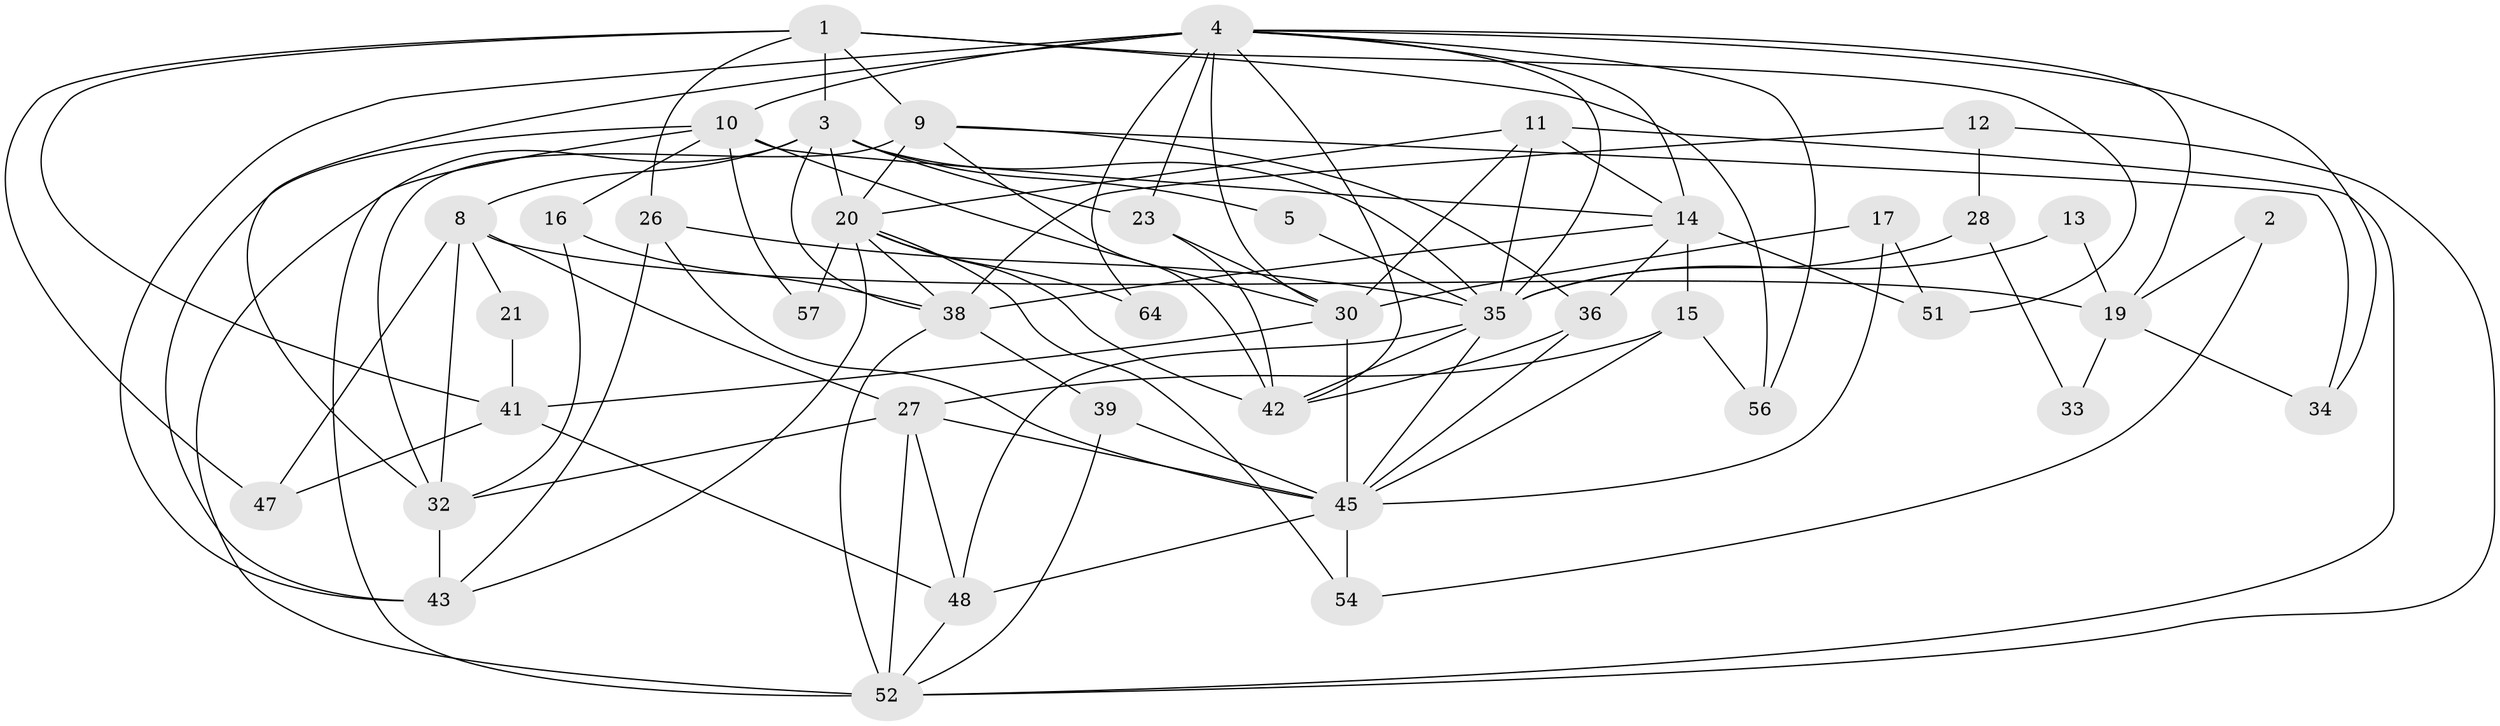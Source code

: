 // Generated by graph-tools (version 1.1) at 2025/23/03/03/25 07:23:59]
// undirected, 42 vertices, 104 edges
graph export_dot {
graph [start="1"]
  node [color=gray90,style=filled];
  1 [super="+6"];
  2;
  3 [super="+62"];
  4 [super="+7"];
  5;
  8 [super="+59"];
  9 [super="+65"];
  10 [super="+29"];
  11 [super="+22"];
  12;
  13;
  14 [super="+68"];
  15 [super="+50"];
  16;
  17 [super="+18"];
  19 [super="+46"];
  20 [super="+24"];
  21;
  23 [super="+25"];
  26 [super="+40"];
  27 [super="+31"];
  28;
  30 [super="+44"];
  32 [super="+37"];
  33;
  34;
  35 [super="+60"];
  36 [super="+67"];
  38 [super="+63"];
  39;
  41 [super="+53"];
  42 [super="+69"];
  43 [super="+55"];
  45 [super="+58"];
  47 [super="+61"];
  48 [super="+49"];
  51;
  52 [super="+66"];
  54;
  56;
  57;
  64;
  1 -- 56;
  1 -- 51;
  1 -- 41;
  1 -- 3;
  1 -- 47;
  1 -- 9;
  1 -- 26;
  2 -- 19;
  2 -- 54;
  3 -- 5;
  3 -- 35;
  3 -- 20;
  3 -- 52;
  3 -- 23;
  3 -- 38;
  3 -- 8;
  4 -- 32;
  4 -- 10 [weight=2];
  4 -- 42;
  4 -- 56;
  4 -- 64;
  4 -- 34;
  4 -- 43;
  4 -- 19;
  4 -- 35;
  4 -- 23;
  4 -- 30;
  4 -- 14;
  5 -- 35;
  8 -- 19;
  8 -- 21 [weight=2];
  8 -- 32;
  8 -- 47;
  8 -- 27;
  9 -- 20;
  9 -- 34;
  9 -- 42;
  9 -- 32;
  9 -- 36;
  10 -- 14;
  10 -- 16;
  10 -- 52;
  10 -- 57;
  10 -- 43;
  10 -- 30;
  11 -- 20;
  11 -- 30;
  11 -- 35;
  11 -- 52;
  11 -- 14;
  12 -- 28;
  12 -- 52;
  12 -- 38;
  13 -- 35;
  13 -- 19;
  14 -- 38;
  14 -- 36 [weight=2];
  14 -- 51;
  14 -- 15;
  15 -- 56;
  15 -- 45;
  15 -- 27;
  16 -- 32;
  16 -- 38;
  17 -- 30;
  17 -- 45;
  17 -- 51;
  19 -- 33;
  19 -- 34;
  20 -- 54;
  20 -- 64;
  20 -- 57;
  20 -- 42;
  20 -- 38;
  20 -- 43;
  21 -- 41;
  23 -- 42;
  23 -- 30;
  26 -- 45;
  26 -- 35;
  26 -- 43;
  27 -- 52 [weight=2];
  27 -- 45;
  27 -- 48;
  27 -- 32;
  28 -- 33;
  28 -- 35;
  30 -- 41;
  30 -- 45;
  32 -- 43;
  35 -- 45;
  35 -- 42;
  35 -- 48;
  36 -- 45;
  36 -- 42;
  38 -- 52;
  38 -- 39;
  39 -- 52;
  39 -- 45;
  41 -- 47;
  41 -- 48;
  45 -- 54;
  45 -- 48;
  48 -- 52;
}

